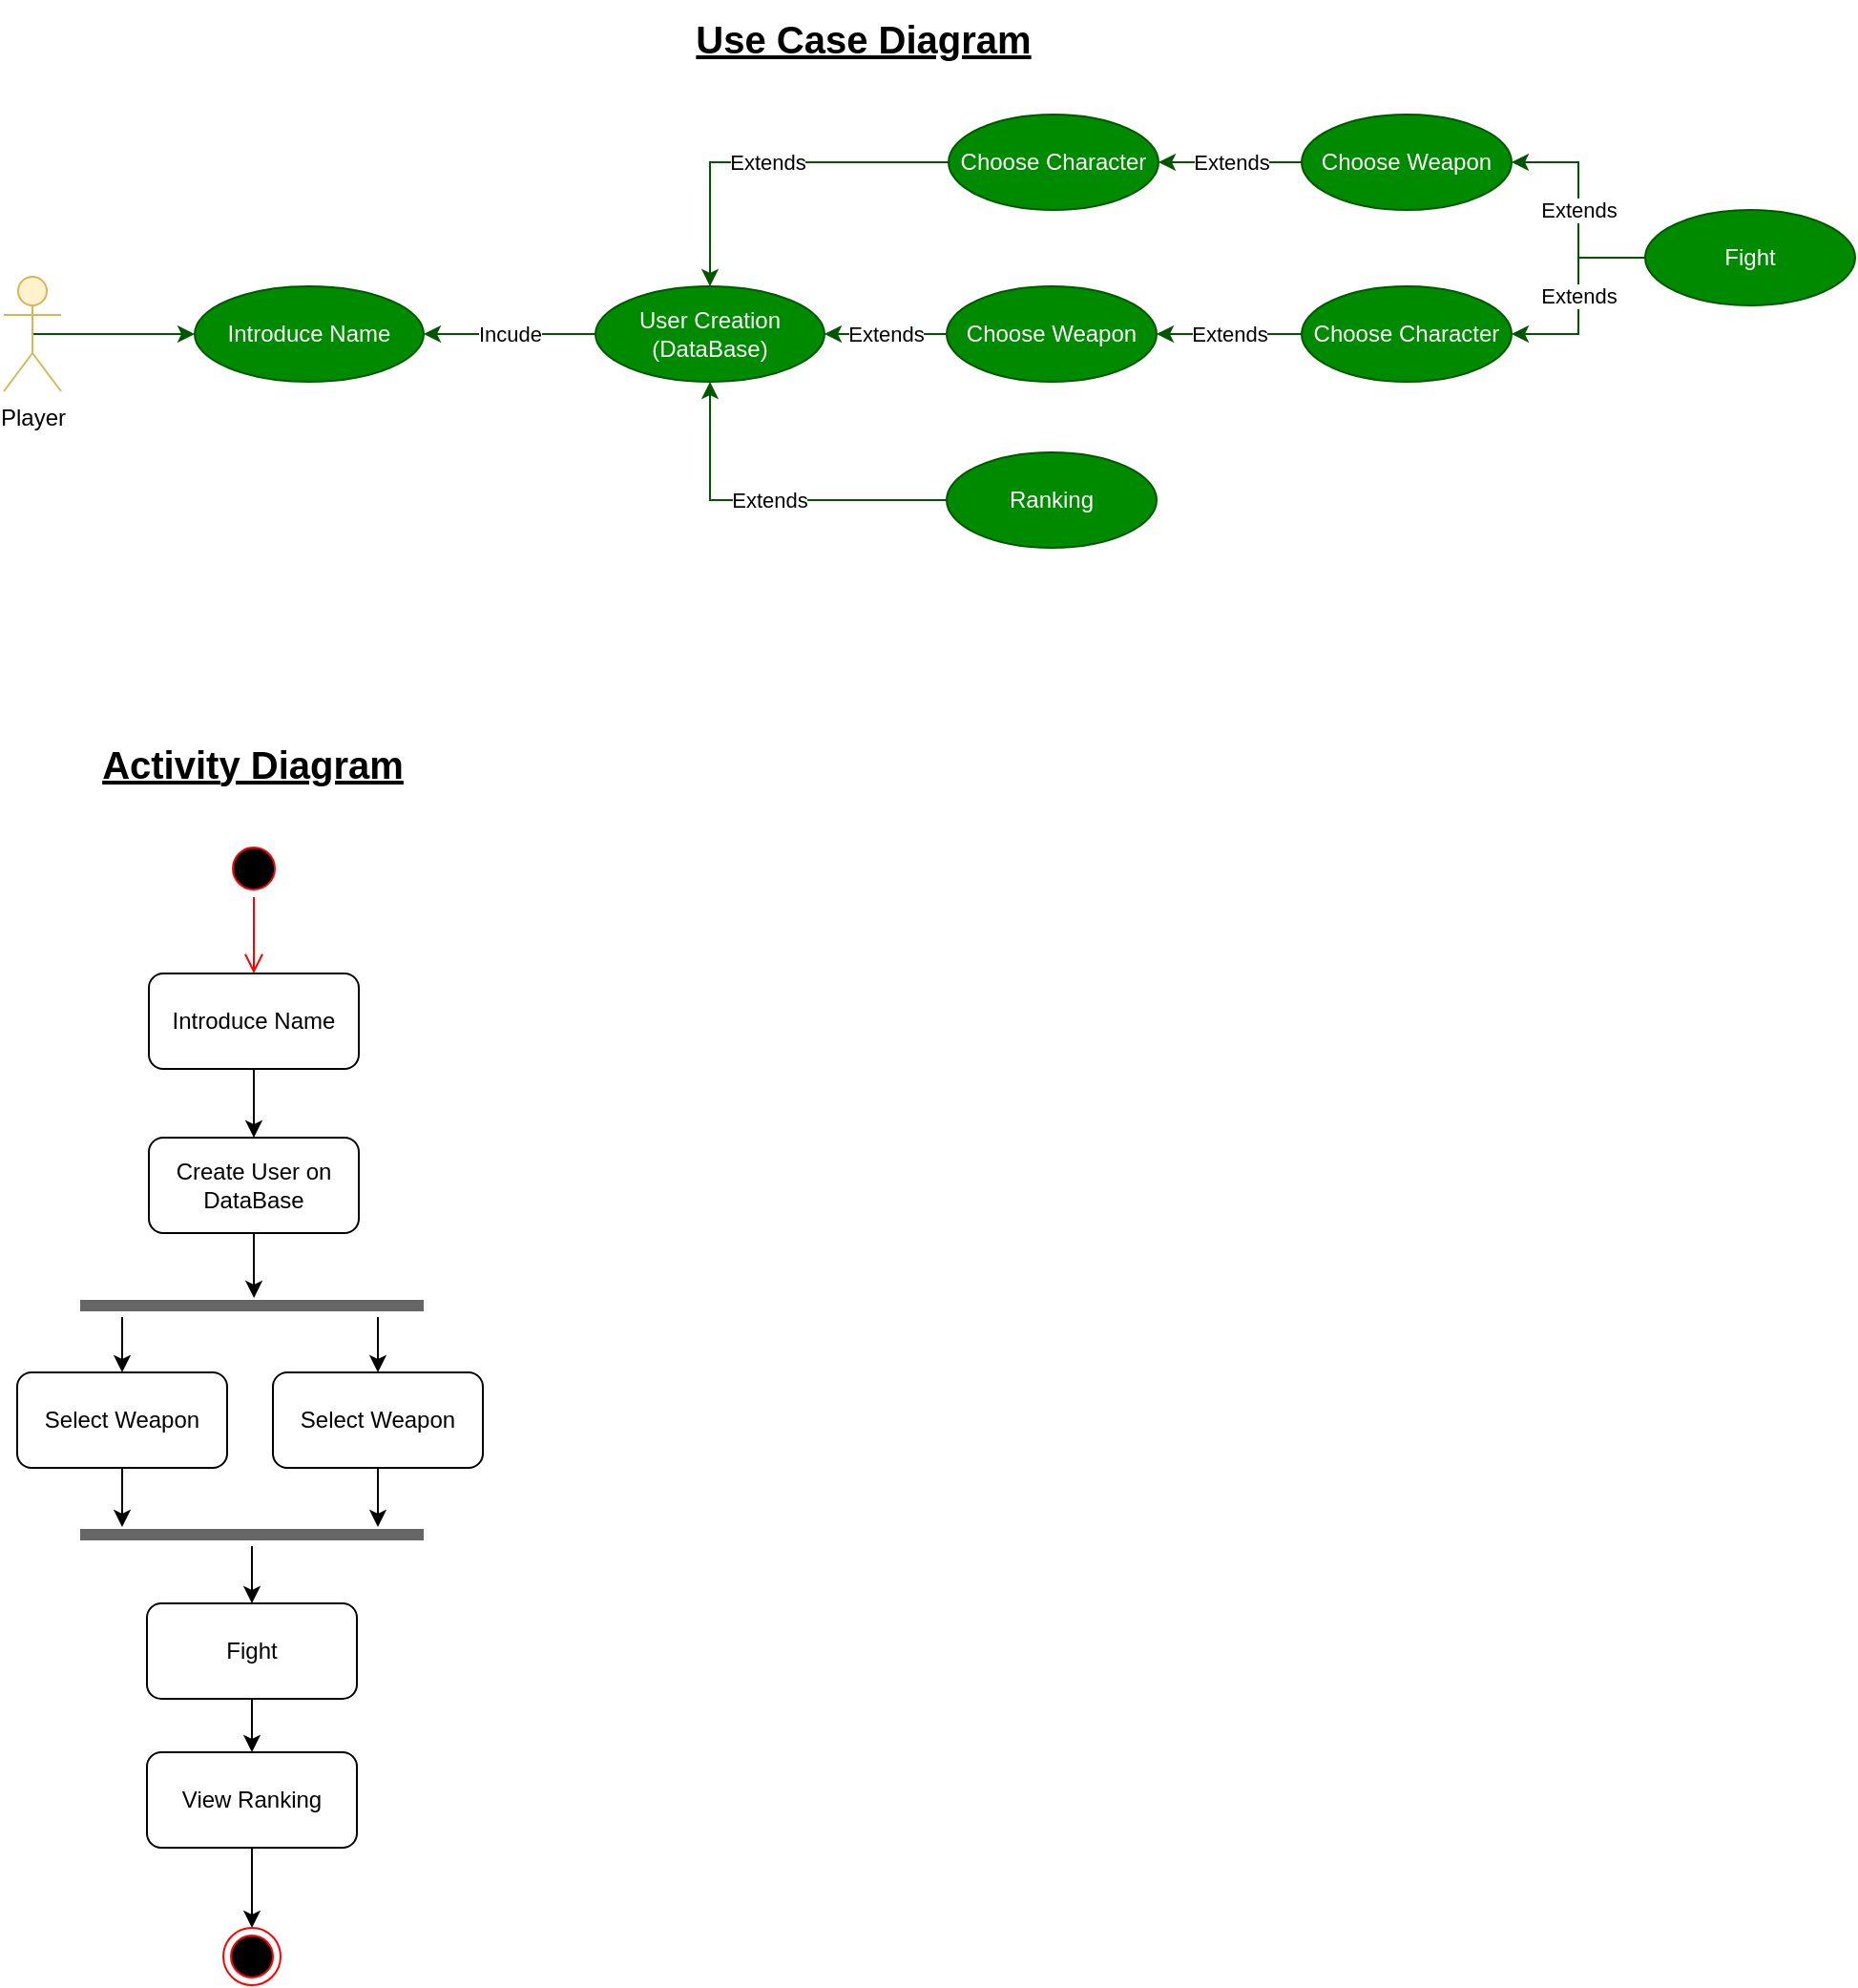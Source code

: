 <mxfile version="21.3.2">
  <diagram name="Page-1" id="kYDMVSnc1OHVmzoT3uh6">
    <mxGraphModel dx="1434" dy="741" grid="1" gridSize="10" guides="1" tooltips="1" connect="1" arrows="1" fold="1" page="1" pageScale="1" pageWidth="850" pageHeight="1100" math="0" shadow="0">
      <root>
        <mxCell id="0" />
        <mxCell id="1" parent="0" />
        <mxCell id="fTh8KOrIQuMrDk6mfMmC-15" style="edgeStyle=orthogonalEdgeStyle;rounded=0;orthogonalLoop=1;jettySize=auto;html=1;exitX=0.5;exitY=0.5;exitDx=0;exitDy=0;exitPerimeter=0;entryX=0;entryY=0.5;entryDx=0;entryDy=0;fillColor=#008a00;strokeColor=#005700;" edge="1" parent="1" source="fTh8KOrIQuMrDk6mfMmC-1" target="fTh8KOrIQuMrDk6mfMmC-2">
          <mxGeometry relative="1" as="geometry" />
        </mxCell>
        <mxCell id="fTh8KOrIQuMrDk6mfMmC-1" value="&lt;div&gt;Player&lt;/div&gt;" style="shape=umlActor;verticalLabelPosition=bottom;verticalAlign=top;html=1;outlineConnect=0;fillColor=#fff2cc;strokeColor=#d6b656;" vertex="1" parent="1">
          <mxGeometry x="150" y="255" width="30" height="60" as="geometry" />
        </mxCell>
        <mxCell id="fTh8KOrIQuMrDk6mfMmC-2" value="Introduce Name" style="ellipse;whiteSpace=wrap;html=1;fillColor=#008a00;fontColor=#ffffff;strokeColor=#005700;" vertex="1" parent="1">
          <mxGeometry x="250" y="260" width="120" height="50" as="geometry" />
        </mxCell>
        <mxCell id="fTh8KOrIQuMrDk6mfMmC-5" value="Incude" style="edgeStyle=orthogonalEdgeStyle;rounded=0;orthogonalLoop=1;jettySize=auto;html=1;entryX=1;entryY=0.5;entryDx=0;entryDy=0;fillColor=#008a00;strokeColor=#005700;" edge="1" parent="1" source="fTh8KOrIQuMrDk6mfMmC-4" target="fTh8KOrIQuMrDk6mfMmC-2">
          <mxGeometry relative="1" as="geometry" />
        </mxCell>
        <mxCell id="fTh8KOrIQuMrDk6mfMmC-4" value="&lt;div&gt;User Creation (DataBase)&lt;br&gt;&lt;/div&gt;" style="ellipse;whiteSpace=wrap;html=1;fillColor=#008a00;fontColor=#ffffff;strokeColor=#005700;" vertex="1" parent="1">
          <mxGeometry x="460" y="260" width="120" height="50" as="geometry" />
        </mxCell>
        <mxCell id="fTh8KOrIQuMrDk6mfMmC-20" value="Extends" style="edgeStyle=orthogonalEdgeStyle;rounded=0;orthogonalLoop=1;jettySize=auto;html=1;entryX=1;entryY=0.5;entryDx=0;entryDy=0;fillColor=#008a00;strokeColor=#005700;" edge="1" parent="1" source="fTh8KOrIQuMrDk6mfMmC-6" target="fTh8KOrIQuMrDk6mfMmC-16">
          <mxGeometry relative="1" as="geometry" />
        </mxCell>
        <mxCell id="fTh8KOrIQuMrDk6mfMmC-21" value="Extends" style="edgeStyle=orthogonalEdgeStyle;rounded=0;orthogonalLoop=1;jettySize=auto;html=1;entryX=1;entryY=0.5;entryDx=0;entryDy=0;fillColor=#008a00;strokeColor=#005700;" edge="1" parent="1" source="fTh8KOrIQuMrDk6mfMmC-6" target="fTh8KOrIQuMrDk6mfMmC-18">
          <mxGeometry relative="1" as="geometry" />
        </mxCell>
        <mxCell id="fTh8KOrIQuMrDk6mfMmC-6" value="Fight" style="ellipse;whiteSpace=wrap;html=1;fillColor=#008a00;fontColor=#ffffff;strokeColor=#005700;" vertex="1" parent="1">
          <mxGeometry x="1010" y="220" width="110" height="50" as="geometry" />
        </mxCell>
        <mxCell id="fTh8KOrIQuMrDk6mfMmC-10" value="Extends" style="edgeStyle=orthogonalEdgeStyle;rounded=0;orthogonalLoop=1;jettySize=auto;html=1;entryX=1;entryY=0.5;entryDx=0;entryDy=0;fillColor=#008a00;strokeColor=#005700;" edge="1" parent="1" source="fTh8KOrIQuMrDk6mfMmC-7" target="fTh8KOrIQuMrDk6mfMmC-4">
          <mxGeometry relative="1" as="geometry" />
        </mxCell>
        <mxCell id="fTh8KOrIQuMrDk6mfMmC-7" value="Choose Weapon" style="ellipse;whiteSpace=wrap;html=1;fillColor=#008a00;fontColor=#ffffff;strokeColor=#005700;" vertex="1" parent="1">
          <mxGeometry x="644" y="260" width="110" height="50" as="geometry" />
        </mxCell>
        <mxCell id="fTh8KOrIQuMrDk6mfMmC-12" value="Extends" style="edgeStyle=orthogonalEdgeStyle;rounded=0;orthogonalLoop=1;jettySize=auto;html=1;entryX=0.5;entryY=0;entryDx=0;entryDy=0;fillColor=#008a00;strokeColor=#005700;" edge="1" parent="1" source="fTh8KOrIQuMrDk6mfMmC-8" target="fTh8KOrIQuMrDk6mfMmC-4">
          <mxGeometry relative="1" as="geometry" />
        </mxCell>
        <mxCell id="fTh8KOrIQuMrDk6mfMmC-8" value="Choose Character" style="ellipse;whiteSpace=wrap;html=1;fillColor=#008a00;fontColor=#ffffff;strokeColor=#005700;" vertex="1" parent="1">
          <mxGeometry x="645" y="170" width="110" height="50" as="geometry" />
        </mxCell>
        <mxCell id="fTh8KOrIQuMrDk6mfMmC-11" value="Extends" style="edgeStyle=orthogonalEdgeStyle;rounded=0;orthogonalLoop=1;jettySize=auto;html=1;entryX=0.5;entryY=1;entryDx=0;entryDy=0;fillColor=#008a00;strokeColor=#005700;" edge="1" parent="1" source="fTh8KOrIQuMrDk6mfMmC-9" target="fTh8KOrIQuMrDk6mfMmC-4">
          <mxGeometry relative="1" as="geometry" />
        </mxCell>
        <mxCell id="fTh8KOrIQuMrDk6mfMmC-9" value="Ranking" style="ellipse;whiteSpace=wrap;html=1;fillColor=#008a00;fontColor=#ffffff;strokeColor=#005700;" vertex="1" parent="1">
          <mxGeometry x="644" y="347" width="110" height="50" as="geometry" />
        </mxCell>
        <mxCell id="fTh8KOrIQuMrDk6mfMmC-17" value="Extends" style="edgeStyle=orthogonalEdgeStyle;rounded=0;orthogonalLoop=1;jettySize=auto;html=1;entryX=1;entryY=0.5;entryDx=0;entryDy=0;fillColor=#008a00;strokeColor=#005700;" edge="1" parent="1" source="fTh8KOrIQuMrDk6mfMmC-16" target="fTh8KOrIQuMrDk6mfMmC-8">
          <mxGeometry relative="1" as="geometry" />
        </mxCell>
        <mxCell id="fTh8KOrIQuMrDk6mfMmC-16" value="Choose Weapon" style="ellipse;whiteSpace=wrap;html=1;fillColor=#008a00;fontColor=#ffffff;strokeColor=#005700;" vertex="1" parent="1">
          <mxGeometry x="830" y="170" width="110" height="50" as="geometry" />
        </mxCell>
        <mxCell id="fTh8KOrIQuMrDk6mfMmC-19" value="Extends" style="edgeStyle=orthogonalEdgeStyle;rounded=0;orthogonalLoop=1;jettySize=auto;html=1;entryX=1;entryY=0.5;entryDx=0;entryDy=0;fillColor=#008a00;strokeColor=#005700;" edge="1" parent="1" source="fTh8KOrIQuMrDk6mfMmC-18" target="fTh8KOrIQuMrDk6mfMmC-7">
          <mxGeometry relative="1" as="geometry" />
        </mxCell>
        <mxCell id="fTh8KOrIQuMrDk6mfMmC-18" value="Choose Character" style="ellipse;whiteSpace=wrap;html=1;fillColor=#008a00;fontColor=#ffffff;strokeColor=#005700;" vertex="1" parent="1">
          <mxGeometry x="830" y="260" width="110" height="50" as="geometry" />
        </mxCell>
        <mxCell id="fTh8KOrIQuMrDk6mfMmC-22" value="" style="ellipse;html=1;shape=startState;fillColor=#000000;strokeColor=#ff0000;" vertex="1" parent="1">
          <mxGeometry x="266" y="550" width="30" height="30" as="geometry" />
        </mxCell>
        <mxCell id="fTh8KOrIQuMrDk6mfMmC-23" value="" style="edgeStyle=orthogonalEdgeStyle;html=1;verticalAlign=bottom;endArrow=open;endSize=8;strokeColor=#ff0000;rounded=0;entryX=0.5;entryY=0;entryDx=0;entryDy=0;" edge="1" source="fTh8KOrIQuMrDk6mfMmC-22" parent="1" target="fTh8KOrIQuMrDk6mfMmC-24">
          <mxGeometry relative="1" as="geometry">
            <mxPoint x="281" y="640" as="targetPoint" />
          </mxGeometry>
        </mxCell>
        <mxCell id="fTh8KOrIQuMrDk6mfMmC-35" style="edgeStyle=orthogonalEdgeStyle;rounded=0;orthogonalLoop=1;jettySize=auto;html=1;entryX=0.5;entryY=0;entryDx=0;entryDy=0;" edge="1" parent="1" source="fTh8KOrIQuMrDk6mfMmC-24" target="fTh8KOrIQuMrDk6mfMmC-26">
          <mxGeometry relative="1" as="geometry" />
        </mxCell>
        <mxCell id="fTh8KOrIQuMrDk6mfMmC-24" value="Introduce Name" style="html=1;whiteSpace=wrap;rounded=1;" vertex="1" parent="1">
          <mxGeometry x="226" y="620" width="110" height="50" as="geometry" />
        </mxCell>
        <mxCell id="fTh8KOrIQuMrDk6mfMmC-36" style="edgeStyle=orthogonalEdgeStyle;rounded=0;orthogonalLoop=1;jettySize=auto;html=1;entryX=0.506;entryY=0;entryDx=0;entryDy=0;entryPerimeter=0;" edge="1" parent="1" source="fTh8KOrIQuMrDk6mfMmC-26" target="fTh8KOrIQuMrDk6mfMmC-28">
          <mxGeometry relative="1" as="geometry" />
        </mxCell>
        <mxCell id="fTh8KOrIQuMrDk6mfMmC-26" value="Create User on DataBase" style="html=1;whiteSpace=wrap;rounded=1;" vertex="1" parent="1">
          <mxGeometry x="226" y="706" width="110" height="50" as="geometry" />
        </mxCell>
        <mxCell id="fTh8KOrIQuMrDk6mfMmC-38" style="edgeStyle=orthogonalEdgeStyle;rounded=0;orthogonalLoop=1;jettySize=auto;html=1;startArrow=classic;startFill=1;endArrow=none;endFill=0;" edge="1" parent="1" source="fTh8KOrIQuMrDk6mfMmC-27">
          <mxGeometry relative="1" as="geometry">
            <mxPoint x="212" y="800" as="targetPoint" />
          </mxGeometry>
        </mxCell>
        <mxCell id="fTh8KOrIQuMrDk6mfMmC-39" style="edgeStyle=orthogonalEdgeStyle;rounded=0;orthogonalLoop=1;jettySize=auto;html=1;" edge="1" parent="1" source="fTh8KOrIQuMrDk6mfMmC-27">
          <mxGeometry relative="1" as="geometry">
            <mxPoint x="212" y="910" as="targetPoint" />
          </mxGeometry>
        </mxCell>
        <mxCell id="fTh8KOrIQuMrDk6mfMmC-27" value="Select Weapon" style="html=1;whiteSpace=wrap;rounded=1;" vertex="1" parent="1">
          <mxGeometry x="157" y="829" width="110" height="50" as="geometry" />
        </mxCell>
        <mxCell id="fTh8KOrIQuMrDk6mfMmC-28" value="" style="line;strokeWidth=6;align=left;verticalAlign=middle;spacingTop=-1;spacingLeft=3;spacingRight=3;rotatable=0;labelPosition=right;points=[];portConstraint=eastwest;shadow=0;fillColor=#f5f5f5;gradientColor=#b3b3b3;strokeColor=#666666;" vertex="1" parent="1">
          <mxGeometry x="190" y="790" width="180" height="8" as="geometry" />
        </mxCell>
        <mxCell id="fTh8KOrIQuMrDk6mfMmC-37" style="edgeStyle=orthogonalEdgeStyle;rounded=0;orthogonalLoop=1;jettySize=auto;html=1;endArrow=none;endFill=0;startArrow=classic;startFill=1;" edge="1" parent="1" source="fTh8KOrIQuMrDk6mfMmC-29">
          <mxGeometry relative="1" as="geometry">
            <mxPoint x="346" y="800" as="targetPoint" />
          </mxGeometry>
        </mxCell>
        <mxCell id="fTh8KOrIQuMrDk6mfMmC-40" style="edgeStyle=orthogonalEdgeStyle;rounded=0;orthogonalLoop=1;jettySize=auto;html=1;" edge="1" parent="1" source="fTh8KOrIQuMrDk6mfMmC-29">
          <mxGeometry relative="1" as="geometry">
            <mxPoint x="346" y="910" as="targetPoint" />
          </mxGeometry>
        </mxCell>
        <mxCell id="fTh8KOrIQuMrDk6mfMmC-29" value="Select Weapon" style="html=1;whiteSpace=wrap;rounded=1;" vertex="1" parent="1">
          <mxGeometry x="291" y="829" width="110" height="50" as="geometry" />
        </mxCell>
        <mxCell id="fTh8KOrIQuMrDk6mfMmC-30" value="" style="line;strokeWidth=6;align=left;verticalAlign=middle;spacingTop=-1;spacingLeft=3;spacingRight=3;rotatable=0;labelPosition=right;points=[];portConstraint=eastwest;shadow=0;fillColor=#f5f5f5;gradientColor=#b3b3b3;strokeColor=#666666;" vertex="1" parent="1">
          <mxGeometry x="190" y="910" width="180" height="8" as="geometry" />
        </mxCell>
        <mxCell id="fTh8KOrIQuMrDk6mfMmC-41" style="edgeStyle=orthogonalEdgeStyle;rounded=0;orthogonalLoop=1;jettySize=auto;html=1;startArrow=classic;startFill=1;endArrow=none;endFill=0;" edge="1" parent="1" source="fTh8KOrIQuMrDk6mfMmC-31">
          <mxGeometry relative="1" as="geometry">
            <mxPoint x="280" y="920" as="targetPoint" />
          </mxGeometry>
        </mxCell>
        <mxCell id="fTh8KOrIQuMrDk6mfMmC-42" style="edgeStyle=orthogonalEdgeStyle;rounded=0;orthogonalLoop=1;jettySize=auto;html=1;entryX=0.5;entryY=0;entryDx=0;entryDy=0;" edge="1" parent="1" source="fTh8KOrIQuMrDk6mfMmC-31" target="fTh8KOrIQuMrDk6mfMmC-32">
          <mxGeometry relative="1" as="geometry" />
        </mxCell>
        <mxCell id="fTh8KOrIQuMrDk6mfMmC-31" value="Fight" style="html=1;whiteSpace=wrap;rounded=1;" vertex="1" parent="1">
          <mxGeometry x="225" y="950" width="110" height="50" as="geometry" />
        </mxCell>
        <mxCell id="fTh8KOrIQuMrDk6mfMmC-43" style="edgeStyle=orthogonalEdgeStyle;rounded=0;orthogonalLoop=1;jettySize=auto;html=1;entryX=0.5;entryY=0;entryDx=0;entryDy=0;" edge="1" parent="1" source="fTh8KOrIQuMrDk6mfMmC-32" target="fTh8KOrIQuMrDk6mfMmC-34">
          <mxGeometry relative="1" as="geometry" />
        </mxCell>
        <mxCell id="fTh8KOrIQuMrDk6mfMmC-32" value="View Ranking" style="html=1;whiteSpace=wrap;rounded=1;" vertex="1" parent="1">
          <mxGeometry x="225" y="1028" width="110" height="50" as="geometry" />
        </mxCell>
        <mxCell id="fTh8KOrIQuMrDk6mfMmC-34" value="" style="ellipse;html=1;shape=endState;fillColor=#000000;strokeColor=#ff0000;" vertex="1" parent="1">
          <mxGeometry x="265" y="1120" width="30" height="30" as="geometry" />
        </mxCell>
        <mxCell id="fTh8KOrIQuMrDk6mfMmC-44" value="&lt;font style=&quot;font-size: 20px;&quot;&gt;&lt;b&gt;&lt;u&gt;Use Case Diagram&lt;/u&gt;&lt;/b&gt;&lt;/font&gt;" style="text;html=1;align=center;verticalAlign=middle;resizable=0;points=[];autosize=1;strokeColor=none;fillColor=none;" vertex="1" parent="1">
          <mxGeometry x="500" y="110" width="200" height="40" as="geometry" />
        </mxCell>
        <mxCell id="fTh8KOrIQuMrDk6mfMmC-45" value="&lt;font style=&quot;font-size: 20px;&quot;&gt;&lt;b&gt;&lt;u&gt;Activity Diagram&lt;/u&gt;&lt;/b&gt;&lt;/font&gt;" style="text;html=1;align=center;verticalAlign=middle;resizable=0;points=[];autosize=1;" vertex="1" parent="1">
          <mxGeometry x="190" y="490" width="180" height="40" as="geometry" />
        </mxCell>
      </root>
    </mxGraphModel>
  </diagram>
</mxfile>
